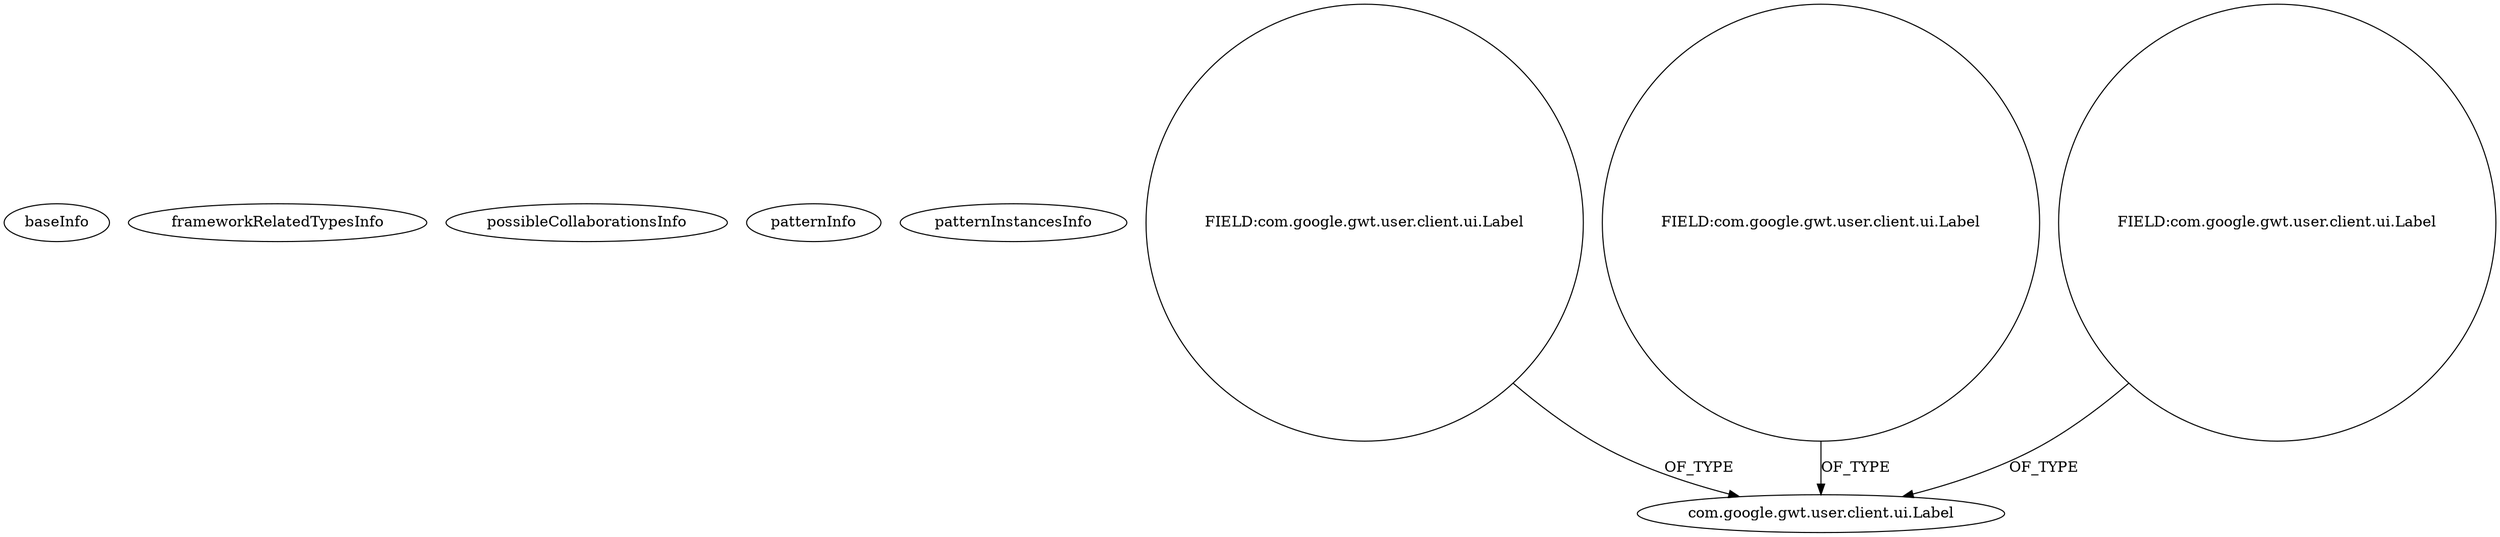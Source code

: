 digraph {
baseInfo[graphId=101,category="pattern",isAnonymous=false,possibleRelation=false]
frameworkRelatedTypesInfo[]
possibleCollaborationsInfo[]
patternInfo[frequency=7.0,patternRootClient=null]
patternInstancesInfo[0="felype87-gwt~/felype87-gwt/gwt-master/Minefield/src/com/felype/minefield/client/Minefield.java~Minefield~1311",1="ggeorgovassilis-flatbus~/ggeorgovassilis-flatbus/flatbus-master/flatbus-test/src/main/java/com/bazarooma/flatbus/demo/ui/SummaryWidget.java~SummaryWidget~1349",2="akjava-GWT-Hangouts~/akjava-GWT-Hangouts/GWT-Hangouts-master/apps/hangout-test/src/com/akjava/gwt/hangout/test2/client/LayoutTest.java~LayoutTest~530",3="Tok-Ziraja222~/Tok-Ziraja222/Ziraja222-master/src/ziraja/client/view/QuestionView.java~QuestionView~425",4="Tok-Erwin~/Tok-Erwin/Erwin-master/src/main/java/erwin/client/Erwin.java~Erwin~388",5="mrsmastara-home~/mrsmastara-home/home-master/youtube/src/main/java/com/youtube/play/client/local/KitchenSink.java~KitchenSink~4059",6="hmiguellima-ugat~/hmiguellima-ugat/ugat-master/src/org/ucp/gwt/widgets/Balloon.java~Balloon~2986"]
5[label="com.google.gwt.user.client.ui.Label",vertexType="FRAMEWORK_CLASS_TYPE",isFrameworkType=false]
14[label="FIELD:com.google.gwt.user.client.ui.Label",vertexType="FIELD_DECLARATION",isFrameworkType=false,shape=circle]
4[label="FIELD:com.google.gwt.user.client.ui.Label",vertexType="FIELD_DECLARATION",isFrameworkType=false,shape=circle]
18[label="FIELD:com.google.gwt.user.client.ui.Label",vertexType="FIELD_DECLARATION",isFrameworkType=false,shape=circle]
4->5[label="OF_TYPE"]
18->5[label="OF_TYPE"]
14->5[label="OF_TYPE"]
}
